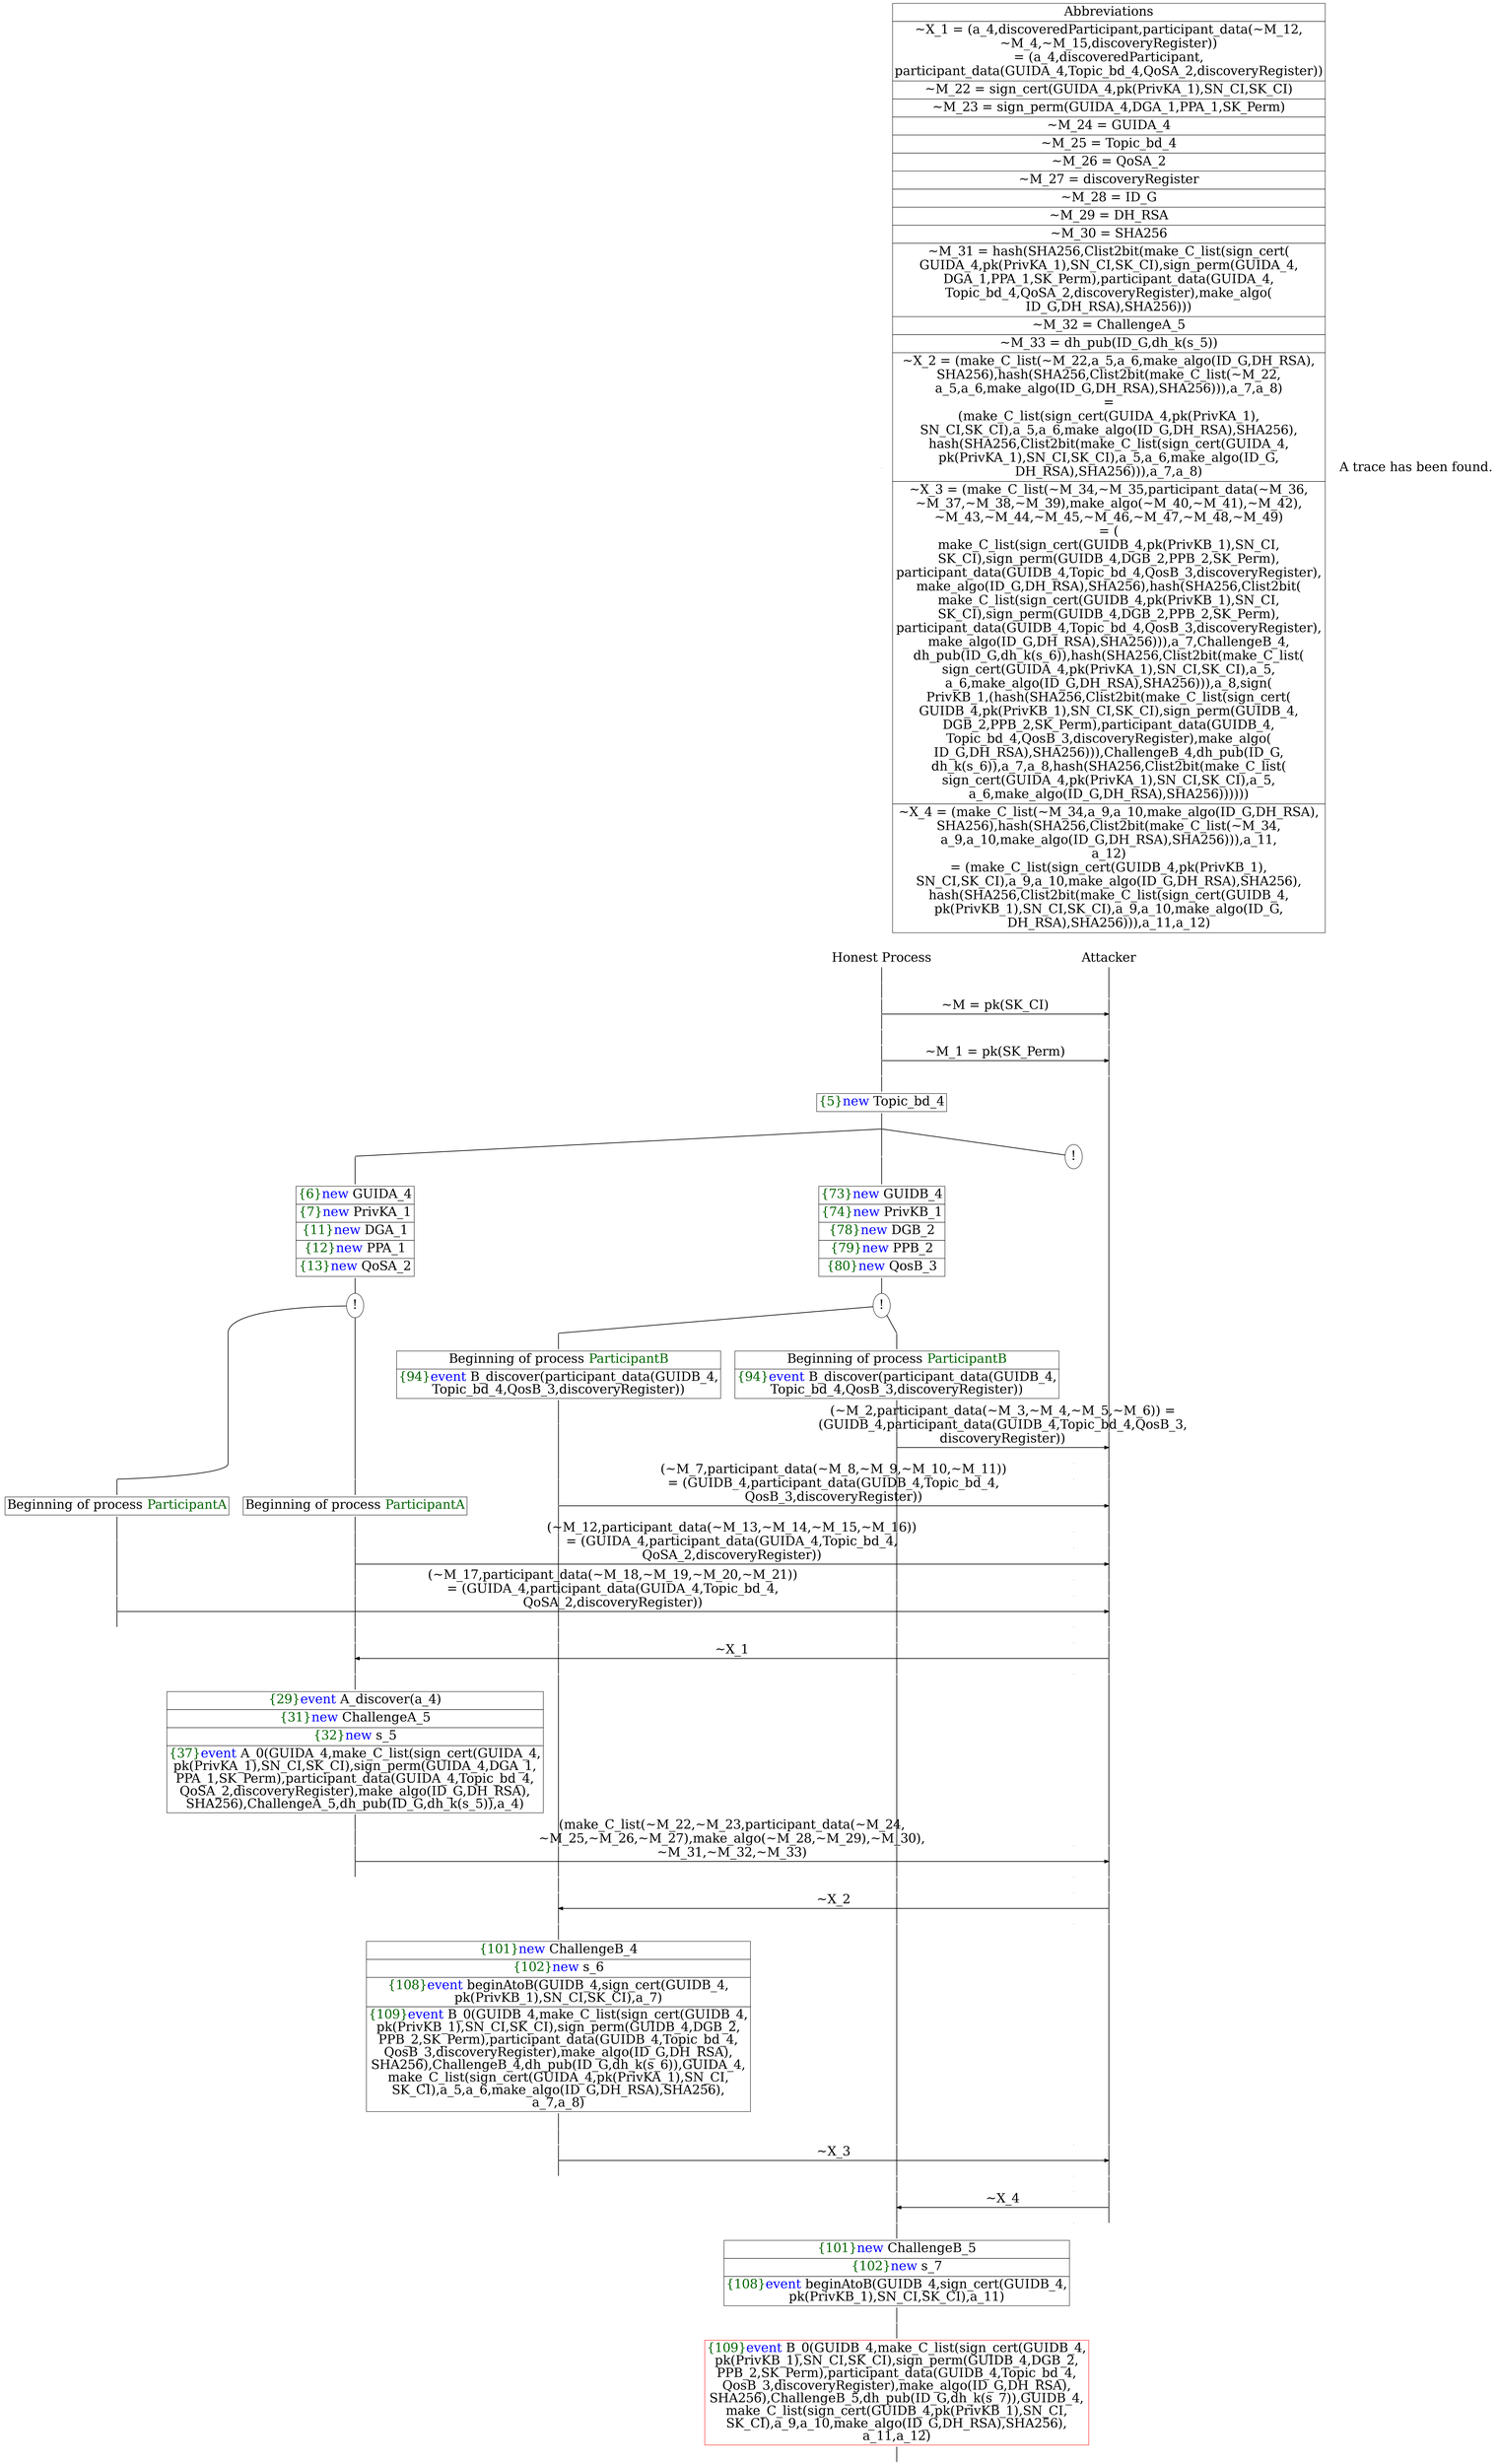 digraph {
graph [ordering = out]
edge [arrowhead = none, penwidth = 1.6, fontsize = 30]
node [shape = point, width = 0, height = 0, fontsize = 30]
Trace<br/>
[label = <A trace has been found.<br/>
>, shape = plaintext]
P0__0 [label = "Honest Process", shape = plaintext]
P__0 [label = "Attacker", shape = plaintext]
Trace -> P0__0 [label = "", style = invisible, weight = 100]{rank = same; P0__0 P__0}
P0__0 -> P0__1 [label = <>, weight = 100]
P0__1 -> P0__2 [label = <>, weight = 100]
P__0 -> P__1 [label = <>, weight = 100]
{rank = same; P__1 P0__2}
P0__2 -> P0__3 [label = <>, weight = 100]
P__1 -> P__2 [label = <>, weight = 100]
{rank = same; P__2 P0__3}
P0__3 -> P__2 [label = <~M = pk(SK_CI)>, arrowhead = normal]
P0__3 -> P0__4 [label = <>, weight = 100]
P__2 -> P__3 [label = <>, weight = 100]
{rank = same; P__3 P0__4}
P0__4 -> P0__5 [label = <>, weight = 100]
P__3 -> P__4 [label = <>, weight = 100]
{rank = same; P__4 P0__5}
P0__5 -> P0__6 [label = <>, weight = 100]
P__4 -> P__5 [label = <>, weight = 100]
{rank = same; P__5 P0__6}
P0__6 -> P__5 [label = <~M_1 = pk(SK_Perm)>, arrowhead = normal]
P0__6 -> P0__7 [label = <>, weight = 100]
P__5 -> P__6 [label = <>, weight = 100]
{rank = same; P__6 P0__7}
P0__7 -> P0__8 [label = <>, weight = 100]
P0__8 [shape = plaintext, label = <<TABLE BORDER="0" CELLBORDER="1" CELLSPACING="0" CELLPADDING="4"> <TR><TD><FONT COLOR="darkgreen">{5}</FONT><FONT COLOR="blue">new </FONT>Topic_bd_4</TD></TR></TABLE>>]
P0__8 -> P0__9 [label = <>, weight = 100]
/*RPar */
P0__9 -> P0_2__9 [label = <>]
P0__9 -> P0_1__9 [label = <>]
P0__9 -> P0_0__9 [label = <>]
P0__9 [label = "", fixedsize = false, width = 0, height = 0, shape = none]
{rank = same; P0_0__9 P0_1__9 P0_2__9}
P0_0__9 [label = "!", shape = ellipse]
P0_1__9 -> P0_1__10 [label = <>, weight = 100]
P0_1__10 [shape = plaintext, label = <<TABLE BORDER="0" CELLBORDER="1" CELLSPACING="0" CELLPADDING="4"> <TR><TD><FONT COLOR="darkgreen">{73}</FONT><FONT COLOR="blue">new </FONT>GUIDB_4</TD></TR><TR><TD><FONT COLOR="darkgreen">{74}</FONT><FONT COLOR="blue">new </FONT>PrivKB_1</TD></TR><TR><TD><FONT COLOR="darkgreen">{78}</FONT><FONT COLOR="blue">new </FONT>DGB_2</TD></TR><TR><TD><FONT COLOR="darkgreen">{79}</FONT><FONT COLOR="blue">new </FONT>PPB_2</TD></TR><TR><TD><FONT COLOR="darkgreen">{80}</FONT><FONT COLOR="blue">new </FONT>QosB_3</TD></TR></TABLE>>]
P0_1__10 -> P0_1__11 [label = <>, weight = 100]
P0_1__11 [label = "!", shape = ellipse]
{rank = same; P0_1_1__11 P0_1_0__11}
P0_1_1__11 [label = "", fixedsize = false, width = 0, height = 0, shape = none]
P0_1__11 -> P0_1_1__11 [label = <>]
P0_1_0__11 [label = "", fixedsize = false, width = 0, height = 0, shape = none]
P0_1__11 -> P0_1_0__11 [label = <>]
P0_1_0__11 -> P0_1_0__12 [label = <>, weight = 100]
P0_1_0__12 [shape = plaintext, label = <<TABLE BORDER="0" CELLBORDER="1" CELLSPACING="0" CELLPADDING="4"> <TR><TD>Beginning of process <FONT COLOR="darkgreen">ParticipantB</FONT></TD></TR><TR><TD><FONT COLOR="darkgreen">{94}</FONT><FONT COLOR="blue">event</FONT> B_discover(participant_data(GUIDB_4,<br/>
Topic_bd_4,QosB_3,discoveryRegister))</TD></TR></TABLE>>]
P0_1_0__12 -> P0_1_0__13 [label = <>, weight = 100]
P0_1_0__13 -> P0_1_0__14 [label = <>, weight = 100]
P0_0__10 [label = "", style = invisible]
P0_0__9 -> P0_0__10 [label = <>, weight = 100, style = invisible]
P__6 -> P__7 [label = <>, weight = 100]
{rank = same; P__7 P0_0__10 P0_1_0__14}
P0_1_0__14 -> P0_1_0__15 [label = <>, weight = 100]
P__7 -> P__8 [label = <>, weight = 100]
{rank = same; P__8 P0_1_0__15}
P0_1_0__15 -> P__8 [label = <(~M_2,participant_data(~M_3,~M_4,~M_5,~M_6)) =<br/>
(GUIDB_4,participant_data(GUIDB_4,Topic_bd_4,QosB_3,<br/>
discoveryRegister))>, arrowhead = normal]
P0_1_0__15 -> P0_1_0__16 [label = <>, weight = 100]
P0_0__11 [label = "", style = invisible]
P0_0__10 -> P0_0__11 [label = <>, weight = 100, style = invisible]
P__8 -> P__9 [label = <>, weight = 100]
{rank = same; P__9 P0_0__11 P0_1_0__16}
P0_1_1__11 -> P0_1_1__12 [label = <>, weight = 100]
P0_1_1__12 [shape = plaintext, label = <<TABLE BORDER="0" CELLBORDER="1" CELLSPACING="0" CELLPADDING="4"> <TR><TD>Beginning of process <FONT COLOR="darkgreen">ParticipantB</FONT></TD></TR><TR><TD><FONT COLOR="darkgreen">{94}</FONT><FONT COLOR="blue">event</FONT> B_discover(participant_data(GUIDB_4,<br/>
Topic_bd_4,QosB_3,discoveryRegister))</TD></TR></TABLE>>]
P0_1_1__12 -> P0_1_1__13 [label = <>, weight = 100]
P0_1_1__13 -> P0_1_1__14 [label = <>, weight = 100]
P0_1_0__16 -> P0_1_0__17 [label = <>, weight = 100]
P0_0__12 [label = "", style = invisible]
P0_0__11 -> P0_0__12 [label = <>, weight = 100, style = invisible]
P__9 -> P__10 [label = <>, weight = 100]
{rank = same; P__10 P0_0__12 P0_1_0__17 P0_1_1__14}
P0_1_1__14 -> P0_1_1__15 [label = <>, weight = 100]
P__10 -> P__11 [label = <>, weight = 100]
{rank = same; P__11 P0_1_1__15}
P0_1_1__15 -> P__11 [label = <(~M_7,participant_data(~M_8,~M_9,~M_10,~M_11))<br/>
= (GUIDB_4,participant_data(GUIDB_4,Topic_bd_4,<br/>
QosB_3,discoveryRegister))>, arrowhead = normal]
P0_1_1__15 -> P0_1_1__16 [label = <>, weight = 100]
P0_1_0__17 -> P0_1_0__18 [label = <>, weight = 100]
P0_0__13 [label = "", style = invisible]
P0_0__12 -> P0_0__13 [label = <>, weight = 100, style = invisible]
P__11 -> P__12 [label = <>, weight = 100]
{rank = same; P__12 P0_0__13 P0_1_0__18 P0_1_1__16}
P0_2__9 -> P0_2__10 [label = <>, weight = 100]
P0_2__10 [shape = plaintext, label = <<TABLE BORDER="0" CELLBORDER="1" CELLSPACING="0" CELLPADDING="4"> <TR><TD><FONT COLOR="darkgreen">{6}</FONT><FONT COLOR="blue">new </FONT>GUIDA_4</TD></TR><TR><TD><FONT COLOR="darkgreen">{7}</FONT><FONT COLOR="blue">new </FONT>PrivKA_1</TD></TR><TR><TD><FONT COLOR="darkgreen">{11}</FONT><FONT COLOR="blue">new </FONT>DGA_1</TD></TR><TR><TD><FONT COLOR="darkgreen">{12}</FONT><FONT COLOR="blue">new </FONT>PPA_1</TD></TR><TR><TD><FONT COLOR="darkgreen">{13}</FONT><FONT COLOR="blue">new </FONT>QoSA_2</TD></TR></TABLE>>]
P0_2__10 -> P0_2__11 [label = <>, weight = 100]
P0_2__11 [label = "!", shape = ellipse]
{rank = same; P0_2_1__11 P0_2_0__11}
P0_2_1__11 [label = "", fixedsize = false, width = 0, height = 0, shape = none]
P0_2__11 -> P0_2_1__11 [label = <>]
P0_2_0__11 [label = "", fixedsize = false, width = 0, height = 0, shape = none]
P0_2__11 -> P0_2_0__11 [label = <>]
P0_2_0__11 -> P0_2_0__12 [label = <>, weight = 100]
P0_2_0__12 [shape = plaintext, label = <<TABLE BORDER="0" CELLBORDER="1" CELLSPACING="0" CELLPADDING="4"> <TR><TD>Beginning of process <FONT COLOR="darkgreen">ParticipantA</FONT></TD></TR></TABLE>>]
P0_2_0__12 -> P0_2_0__13 [label = <>, weight = 100]
P0_2_0__13 -> P0_2_0__14 [label = <>, weight = 100]
P0_1_1__16 -> P0_1_1__17 [label = <>, weight = 100]
P0_1_0__18 -> P0_1_0__19 [label = <>, weight = 100]
P0_0__14 [label = "", style = invisible]
P0_0__13 -> P0_0__14 [label = <>, weight = 100, style = invisible]
P__12 -> P__13 [label = <>, weight = 100]
{rank = same; P__13 P0_0__14 P0_1_0__19 P0_1_1__17 P0_2_0__14}
P0_2_0__14 -> P0_2_0__15 [label = <>, weight = 100]
P__13 -> P__14 [label = <>, weight = 100]
{rank = same; P__14 P0_2_0__15}
P0_2_0__15 -> P__14 [label = <(~M_12,participant_data(~M_13,~M_14,~M_15,~M_16))<br/>
= (GUIDA_4,participant_data(GUIDA_4,Topic_bd_4,<br/>
QoSA_2,discoveryRegister))>, arrowhead = normal]
P0_2_0__15 -> P0_2_0__16 [label = <>, weight = 100]
P0_1_1__17 -> P0_1_1__18 [label = <>, weight = 100]
P0_1_0__19 -> P0_1_0__20 [label = <>, weight = 100]
P0_0__15 [label = "", style = invisible]
P0_0__14 -> P0_0__15 [label = <>, weight = 100, style = invisible]
P__14 -> P__15 [label = <>, weight = 100]
{rank = same; P__15 P0_0__15 P0_1_0__20 P0_1_1__18 P0_2_0__16}
P0_2_1__11 -> P0_2_1__12 [label = <>, weight = 100]
P0_2_1__12 [shape = plaintext, label = <<TABLE BORDER="0" CELLBORDER="1" CELLSPACING="0" CELLPADDING="4"> <TR><TD>Beginning of process <FONT COLOR="darkgreen">ParticipantA</FONT></TD></TR></TABLE>>]
P0_2_1__12 -> P0_2_1__13 [label = <>, weight = 100]
P0_2_1__13 -> P0_2_1__14 [label = <>, weight = 100]
P0_2_0__16 -> P0_2_0__17 [label = <>, weight = 100]
P0_1_1__18 -> P0_1_1__19 [label = <>, weight = 100]
P0_1_0__20 -> P0_1_0__21 [label = <>, weight = 100]
P0_0__16 [label = "", style = invisible]
P0_0__15 -> P0_0__16 [label = <>, weight = 100, style = invisible]
P__15 -> P__16 [label = <>, weight = 100]
{rank = same; P__16 P0_0__16 P0_1_0__21 P0_1_1__19 P0_2_0__17 P0_2_1__14}
P0_2_1__14 -> P0_2_1__15 [label = <>, weight = 100]
P__16 -> P__17 [label = <>, weight = 100]
{rank = same; P__17 P0_2_1__15}
P0_2_1__15 -> P__17 [label = <(~M_17,participant_data(~M_18,~M_19,~M_20,~M_21))<br/>
= (GUIDA_4,participant_data(GUIDA_4,Topic_bd_4,<br/>
QoSA_2,discoveryRegister))>, arrowhead = normal]
P0_2_1__15 -> P0_2_1__16 [label = <>, weight = 100]
P0_2_0__17 -> P0_2_0__18 [label = <>, weight = 100]
P0_1_1__19 -> P0_1_1__20 [label = <>, weight = 100]
P0_1_0__21 -> P0_1_0__22 [label = <>, weight = 100]
P0_0__17 [label = "", style = invisible]
P0_0__16 -> P0_0__17 [label = <>, weight = 100, style = invisible]
P__17 -> P__18 [label = <>, weight = 100]
{rank = same; P__18 P0_0__17 P0_1_0__22 P0_1_1__20 P0_2_0__18 P0_2_1__16}
P0_2_0__18 -> P0_2_0__19 [label = <>, weight = 100]
P0_1_1__20 -> P0_1_1__21 [label = <>, weight = 100]
P0_1_0__22 -> P0_1_0__23 [label = <>, weight = 100]
P0_0__18 [label = "", style = invisible]
P0_0__17 -> P0_0__18 [label = <>, weight = 100, style = invisible]
P__18 -> P__19 [label = <>, weight = 100]
{rank = same; P__19 P0_0__18 P0_1_0__23 P0_1_1__21 P0_2_0__19}
P0_2_0__19 -> P0_2_0__20 [label = <>, weight = 100]
P__19 -> P__20 [label = <>, weight = 100]
{rank = same; P__20 P0_2_0__20}
P0_2_0__20 -> P__20 [label = <~X_1>, dir = back, arrowhead = normal]
P0_2_0__20 -> P0_2_0__21 [label = <>, weight = 100]
P0_1_1__21 -> P0_1_1__22 [label = <>, weight = 100]
P0_1_0__23 -> P0_1_0__24 [label = <>, weight = 100]
P0_0__19 [label = "", style = invisible]
P0_0__18 -> P0_0__19 [label = <>, weight = 100, style = invisible]
P__20 -> P__21 [label = <>, weight = 100]
{rank = same; P__21 P0_0__19 P0_1_0__24 P0_1_1__22 P0_2_0__21}
P0_2_0__21 -> P0_2_0__22 [label = <>, weight = 100]
P0_2_0__22 [shape = plaintext, label = <<TABLE BORDER="0" CELLBORDER="1" CELLSPACING="0" CELLPADDING="4"> <TR><TD><FONT COLOR="darkgreen">{29}</FONT><FONT COLOR="blue">event</FONT> A_discover(a_4)</TD></TR><TR><TD><FONT COLOR="darkgreen">{31}</FONT><FONT COLOR="blue">new </FONT>ChallengeA_5</TD></TR><TR><TD><FONT COLOR="darkgreen">{32}</FONT><FONT COLOR="blue">new </FONT>s_5</TD></TR><TR><TD><FONT COLOR="darkgreen">{37}</FONT><FONT COLOR="blue">event</FONT> A_0(GUIDA_4,make_C_list(sign_cert(GUIDA_4,<br/>
pk(PrivKA_1),SN_CI,SK_CI),sign_perm(GUIDA_4,DGA_1,<br/>
PPA_1,SK_Perm),participant_data(GUIDA_4,Topic_bd_4,<br/>
QoSA_2,discoveryRegister),make_algo(ID_G,DH_RSA),<br/>
SHA256),ChallengeA_5,dh_pub(ID_G,dh_k(s_5)),a_4)<br/>
</TD></TR></TABLE>>]
P0_2_0__22 -> P0_2_0__23 [label = <>, weight = 100]
P0_2_0__23 -> P0_2_0__24 [label = <>, weight = 100]
P0_1_1__22 -> P0_1_1__23 [label = <>, weight = 100]
P0_1_0__24 -> P0_1_0__25 [label = <>, weight = 100]
P0_0__20 [label = "", style = invisible]
P0_0__19 -> P0_0__20 [label = <>, weight = 100, style = invisible]
P__21 -> P__22 [label = <>, weight = 100]
{rank = same; P__22 P0_0__20 P0_1_0__25 P0_1_1__23 P0_2_0__24}
P0_2_0__24 -> P0_2_0__25 [label = <>, weight = 100]
P__22 -> P__23 [label = <>, weight = 100]
{rank = same; P__23 P0_2_0__25}
P0_2_0__25 -> P__23 [label = <(make_C_list(~M_22,~M_23,participant_data(~M_24,<br/>
~M_25,~M_26,~M_27),make_algo(~M_28,~M_29),~M_30),<br/>
~M_31,~M_32,~M_33)>, arrowhead = normal]
P0_2_0__25 -> P0_2_0__26 [label = <>, weight = 100]
P0_1_1__23 -> P0_1_1__24 [label = <>, weight = 100]
P0_1_0__25 -> P0_1_0__26 [label = <>, weight = 100]
P0_0__21 [label = "", style = invisible]
P0_0__20 -> P0_0__21 [label = <>, weight = 100, style = invisible]
P__23 -> P__24 [label = <>, weight = 100]
{rank = same; P__24 P0_0__21 P0_1_0__26 P0_1_1__24 P0_2_0__26}
P0_1_1__24 -> P0_1_1__25 [label = <>, weight = 100]
P0_1_0__26 -> P0_1_0__27 [label = <>, weight = 100]
P0_0__22 [label = "", style = invisible]
P0_0__21 -> P0_0__22 [label = <>, weight = 100, style = invisible]
P__24 -> P__25 [label = <>, weight = 100]
{rank = same; P__25 P0_0__22 P0_1_0__27 P0_1_1__25}
P0_1_1__25 -> P0_1_1__26 [label = <>, weight = 100]
P__25 -> P__26 [label = <>, weight = 100]
{rank = same; P__26 P0_1_1__26}
P0_1_1__26 -> P__26 [label = <~X_2>, dir = back, arrowhead = normal]
P0_1_1__26 -> P0_1_1__27 [label = <>, weight = 100]
P0_1_0__27 -> P0_1_0__28 [label = <>, weight = 100]
P0_0__23 [label = "", style = invisible]
P0_0__22 -> P0_0__23 [label = <>, weight = 100, style = invisible]
P__26 -> P__27 [label = <>, weight = 100]
{rank = same; P__27 P0_0__23 P0_1_0__28 P0_1_1__27}
P0_1_1__27 -> P0_1_1__28 [label = <>, weight = 100]
P0_1_1__28 [shape = plaintext, label = <<TABLE BORDER="0" CELLBORDER="1" CELLSPACING="0" CELLPADDING="4"> <TR><TD><FONT COLOR="darkgreen">{101}</FONT><FONT COLOR="blue">new </FONT>ChallengeB_4</TD></TR><TR><TD><FONT COLOR="darkgreen">{102}</FONT><FONT COLOR="blue">new </FONT>s_6</TD></TR><TR><TD><FONT COLOR="darkgreen">{108}</FONT><FONT COLOR="blue">event</FONT> beginAtoB(GUIDB_4,sign_cert(GUIDB_4,<br/>
pk(PrivKB_1),SN_CI,SK_CI),a_7)</TD></TR><TR><TD><FONT COLOR="darkgreen">{109}</FONT><FONT COLOR="blue">event</FONT> B_0(GUIDB_4,make_C_list(sign_cert(GUIDB_4,<br/>
pk(PrivKB_1),SN_CI,SK_CI),sign_perm(GUIDB_4,DGB_2,<br/>
PPB_2,SK_Perm),participant_data(GUIDB_4,Topic_bd_4,<br/>
QosB_3,discoveryRegister),make_algo(ID_G,DH_RSA),<br/>
SHA256),ChallengeB_4,dh_pub(ID_G,dh_k(s_6)),GUIDA_4,<br/>
make_C_list(sign_cert(GUIDA_4,pk(PrivKA_1),SN_CI,<br/>
SK_CI),a_5,a_6,make_algo(ID_G,DH_RSA),SHA256),<br/>
a_7,a_8)</TD></TR></TABLE>>]
P0_1_1__28 -> P0_1_1__29 [label = <>, weight = 100]
P0_1_1__29 -> P0_1_1__30 [label = <>, weight = 100]
P0_1_0__28 -> P0_1_0__29 [label = <>, weight = 100]
P0_0__24 [label = "", style = invisible]
P0_0__23 -> P0_0__24 [label = <>, weight = 100, style = invisible]
P__27 -> P__28 [label = <>, weight = 100]
{rank = same; P__28 P0_0__24 P0_1_0__29 P0_1_1__30}
P0_1_1__30 -> P0_1_1__31 [label = <>, weight = 100]
P__28 -> P__29 [label = <>, weight = 100]
{rank = same; P__29 P0_1_1__31}
P0_1_1__31 -> P__29 [label = <~X_3>, arrowhead = normal]
P0_1_1__31 -> P0_1_1__32 [label = <>, weight = 100]
P0_1_0__29 -> P0_1_0__30 [label = <>, weight = 100]
P0_0__25 [label = "", style = invisible]
P0_0__24 -> P0_0__25 [label = <>, weight = 100, style = invisible]
P__29 -> P__30 [label = <>, weight = 100]
{rank = same; P__30 P0_0__25 P0_1_0__30 P0_1_1__32}
P0_1_0__30 -> P0_1_0__31 [label = <>, weight = 100]
P0_0__26 [label = "", style = invisible]
P0_0__25 -> P0_0__26 [label = <>, weight = 100, style = invisible]
P__30 -> P__31 [label = <>, weight = 100]
{rank = same; P__31 P0_0__26 P0_1_0__31}
P0_1_0__31 -> P0_1_0__32 [label = <>, weight = 100]
P__31 -> P__32 [label = <>, weight = 100]
{rank = same; P__32 P0_1_0__32}
P0_1_0__32 -> P__32 [label = <~X_4>, dir = back, arrowhead = normal]
P0_1_0__32 -> P0_1_0__33 [label = <>, weight = 100]
P0_0__27 [label = "", style = invisible]
P0_0__26 -> P0_0__27 [label = <>, weight = 100, style = invisible]
P__32 -> P__33 [label = <>, weight = 100]
{rank = same; P__33 P0_0__27 P0_1_0__33}
P0_1_0__33 -> P0_1_0__34 [label = <>, weight = 100]
P0_1_0__34 [shape = plaintext, label = <<TABLE BORDER="0" CELLBORDER="1" CELLSPACING="0" CELLPADDING="4"> <TR><TD><FONT COLOR="darkgreen">{101}</FONT><FONT COLOR="blue">new </FONT>ChallengeB_5</TD></TR><TR><TD><FONT COLOR="darkgreen">{102}</FONT><FONT COLOR="blue">new </FONT>s_7</TD></TR><TR><TD><FONT COLOR="darkgreen">{108}</FONT><FONT COLOR="blue">event</FONT> beginAtoB(GUIDB_4,sign_cert(GUIDB_4,<br/>
pk(PrivKB_1),SN_CI,SK_CI),a_11)</TD></TR></TABLE>>]
P0_1_0__34 -> P0_1_0__35 [label = <>, weight = 100]
P0_1_0__35 -> P0_1_0__36 [label = <>, weight = 100]
P0_1_0__36 [color = red, shape = plaintext, label = <<TABLE BORDER="0" CELLBORDER="1" CELLSPACING="0" CELLPADDING="4"> <TR><TD><FONT COLOR="darkgreen">{109}</FONT><FONT COLOR="blue">event</FONT> B_0(GUIDB_4,make_C_list(sign_cert(GUIDB_4,<br/>
pk(PrivKB_1),SN_CI,SK_CI),sign_perm(GUIDB_4,DGB_2,<br/>
PPB_2,SK_Perm),participant_data(GUIDB_4,Topic_bd_4,<br/>
QosB_3,discoveryRegister),make_algo(ID_G,DH_RSA),<br/>
SHA256),ChallengeB_5,dh_pub(ID_G,dh_k(s_7)),GUIDB_4,<br/>
make_C_list(sign_cert(GUIDB_4,pk(PrivKB_1),SN_CI,<br/>
SK_CI),a_9,a_10,make_algo(ID_G,DH_RSA),SHA256),<br/>
a_11,a_12)</TD></TR></TABLE>>]
P0_1_0__36 -> P0_1_0__37 [label = <>, weight = 100]
Abbrev [shape = plaintext, label = <<TABLE BORDER="0" CELLBORDER="1" CELLSPACING="0" CELLPADDING="4"><TR> <TD> Abbreviations </TD></TR><TR><TD>~X_1 = (a_4,discoveredParticipant,participant_data(~M_12,<br/>
~M_4,~M_15,discoveryRegister))<br/>
= (a_4,discoveredParticipant,<br/>
participant_data(GUIDA_4,Topic_bd_4,QoSA_2,discoveryRegister))</TD></TR><TR><TD>~M_22 = sign_cert(GUIDA_4,pk(PrivKA_1),SN_CI,SK_CI)</TD></TR><TR><TD>~M_23 = sign_perm(GUIDA_4,DGA_1,PPA_1,SK_Perm)</TD></TR><TR><TD>~M_24 = GUIDA_4</TD></TR><TR><TD>~M_25 = Topic_bd_4</TD></TR><TR><TD>~M_26 = QoSA_2</TD></TR><TR><TD>~M_27 = discoveryRegister</TD></TR><TR><TD>~M_28 = ID_G</TD></TR><TR><TD>~M_29 = DH_RSA</TD></TR><TR><TD>~M_30 = SHA256</TD></TR><TR><TD>~M_31 = hash(SHA256,Clist2bit(make_C_list(sign_cert(<br/>
GUIDA_4,pk(PrivKA_1),SN_CI,SK_CI),sign_perm(GUIDA_4,<br/>
DGA_1,PPA_1,SK_Perm),participant_data(GUIDA_4,<br/>
Topic_bd_4,QoSA_2,discoveryRegister),make_algo(<br/>
ID_G,DH_RSA),SHA256)))</TD></TR><TR><TD>~M_32 = ChallengeA_5</TD></TR><TR><TD>~M_33 = dh_pub(ID_G,dh_k(s_5))</TD></TR><TR><TD>~X_2 = (make_C_list(~M_22,a_5,a_6,make_algo(ID_G,DH_RSA),<br/>
SHA256),hash(SHA256,Clist2bit(make_C_list(~M_22,<br/>
a_5,a_6,make_algo(ID_G,DH_RSA),SHA256))),a_7,a_8)<br/>
=<br/>
(make_C_list(sign_cert(GUIDA_4,pk(PrivKA_1),<br/>
SN_CI,SK_CI),a_5,a_6,make_algo(ID_G,DH_RSA),SHA256),<br/>
hash(SHA256,Clist2bit(make_C_list(sign_cert(GUIDA_4,<br/>
pk(PrivKA_1),SN_CI,SK_CI),a_5,a_6,make_algo(ID_G,<br/>
DH_RSA),SHA256))),a_7,a_8)</TD></TR><TR><TD>~X_3 = (make_C_list(~M_34,~M_35,participant_data(~M_36,<br/>
~M_37,~M_38,~M_39),make_algo(~M_40,~M_41),~M_42),<br/>
~M_43,~M_44,~M_45,~M_46,~M_47,~M_48,~M_49)<br/>
= (<br/>
make_C_list(sign_cert(GUIDB_4,pk(PrivKB_1),SN_CI,<br/>
SK_CI),sign_perm(GUIDB_4,DGB_2,PPB_2,SK_Perm),<br/>
participant_data(GUIDB_4,Topic_bd_4,QosB_3,discoveryRegister),<br/>
make_algo(ID_G,DH_RSA),SHA256),hash(SHA256,Clist2bit(<br/>
make_C_list(sign_cert(GUIDB_4,pk(PrivKB_1),SN_CI,<br/>
SK_CI),sign_perm(GUIDB_4,DGB_2,PPB_2,SK_Perm),<br/>
participant_data(GUIDB_4,Topic_bd_4,QosB_3,discoveryRegister),<br/>
make_algo(ID_G,DH_RSA),SHA256))),a_7,ChallengeB_4,<br/>
dh_pub(ID_G,dh_k(s_6)),hash(SHA256,Clist2bit(make_C_list(<br/>
sign_cert(GUIDA_4,pk(PrivKA_1),SN_CI,SK_CI),a_5,<br/>
a_6,make_algo(ID_G,DH_RSA),SHA256))),a_8,sign(<br/>
PrivKB_1,(hash(SHA256,Clist2bit(make_C_list(sign_cert(<br/>
GUIDB_4,pk(PrivKB_1),SN_CI,SK_CI),sign_perm(GUIDB_4,<br/>
DGB_2,PPB_2,SK_Perm),participant_data(GUIDB_4,<br/>
Topic_bd_4,QosB_3,discoveryRegister),make_algo(<br/>
ID_G,DH_RSA),SHA256))),ChallengeB_4,dh_pub(ID_G,<br/>
dh_k(s_6)),a_7,a_8,hash(SHA256,Clist2bit(make_C_list(<br/>
sign_cert(GUIDA_4,pk(PrivKA_1),SN_CI,SK_CI),a_5,<br/>
a_6,make_algo(ID_G,DH_RSA),SHA256))))))</TD></TR><TR><TD>~X_4 = (make_C_list(~M_34,a_9,a_10,make_algo(ID_G,DH_RSA),<br/>
SHA256),hash(SHA256,Clist2bit(make_C_list(~M_34,<br/>
a_9,a_10,make_algo(ID_G,DH_RSA),SHA256))),a_11,<br/>
a_12)<br/>
= (make_C_list(sign_cert(GUIDB_4,pk(PrivKB_1),<br/>
SN_CI,SK_CI),a_9,a_10,make_algo(ID_G,DH_RSA),SHA256),<br/>
hash(SHA256,Clist2bit(make_C_list(sign_cert(GUIDB_4,<br/>
pk(PrivKB_1),SN_CI,SK_CI),a_9,a_10,make_algo(ID_G,<br/>
DH_RSA),SHA256))),a_11,a_12)</TD></TR></TABLE>>]Abbrev -> P__0 [style = invisible, weight =100]}